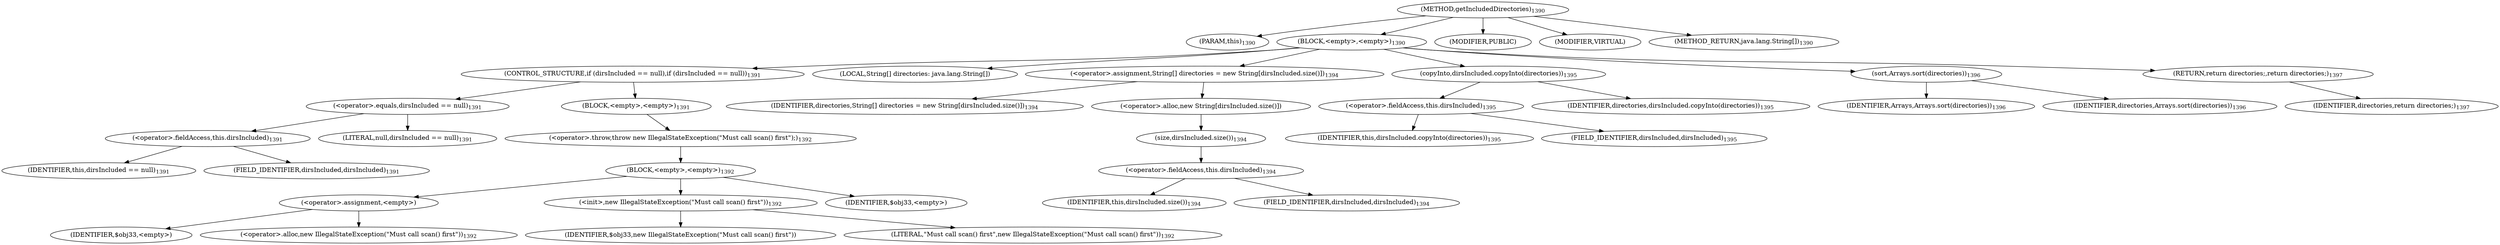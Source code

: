 digraph "getIncludedDirectories" {  
"2698" [label = <(METHOD,getIncludedDirectories)<SUB>1390</SUB>> ]
"2699" [label = <(PARAM,this)<SUB>1390</SUB>> ]
"2700" [label = <(BLOCK,&lt;empty&gt;,&lt;empty&gt;)<SUB>1390</SUB>> ]
"2701" [label = <(CONTROL_STRUCTURE,if (dirsIncluded == null),if (dirsIncluded == null))<SUB>1391</SUB>> ]
"2702" [label = <(&lt;operator&gt;.equals,dirsIncluded == null)<SUB>1391</SUB>> ]
"2703" [label = <(&lt;operator&gt;.fieldAccess,this.dirsIncluded)<SUB>1391</SUB>> ]
"2704" [label = <(IDENTIFIER,this,dirsIncluded == null)<SUB>1391</SUB>> ]
"2705" [label = <(FIELD_IDENTIFIER,dirsIncluded,dirsIncluded)<SUB>1391</SUB>> ]
"2706" [label = <(LITERAL,null,dirsIncluded == null)<SUB>1391</SUB>> ]
"2707" [label = <(BLOCK,&lt;empty&gt;,&lt;empty&gt;)<SUB>1391</SUB>> ]
"2708" [label = <(&lt;operator&gt;.throw,throw new IllegalStateException(&quot;Must call scan() first&quot;);)<SUB>1392</SUB>> ]
"2709" [label = <(BLOCK,&lt;empty&gt;,&lt;empty&gt;)<SUB>1392</SUB>> ]
"2710" [label = <(&lt;operator&gt;.assignment,&lt;empty&gt;)> ]
"2711" [label = <(IDENTIFIER,$obj33,&lt;empty&gt;)> ]
"2712" [label = <(&lt;operator&gt;.alloc,new IllegalStateException(&quot;Must call scan() first&quot;))<SUB>1392</SUB>> ]
"2713" [label = <(&lt;init&gt;,new IllegalStateException(&quot;Must call scan() first&quot;))<SUB>1392</SUB>> ]
"2714" [label = <(IDENTIFIER,$obj33,new IllegalStateException(&quot;Must call scan() first&quot;))> ]
"2715" [label = <(LITERAL,&quot;Must call scan() first&quot;,new IllegalStateException(&quot;Must call scan() first&quot;))<SUB>1392</SUB>> ]
"2716" [label = <(IDENTIFIER,$obj33,&lt;empty&gt;)> ]
"2717" [label = <(LOCAL,String[] directories: java.lang.String[])> ]
"2718" [label = <(&lt;operator&gt;.assignment,String[] directories = new String[dirsIncluded.size()])<SUB>1394</SUB>> ]
"2719" [label = <(IDENTIFIER,directories,String[] directories = new String[dirsIncluded.size()])<SUB>1394</SUB>> ]
"2720" [label = <(&lt;operator&gt;.alloc,new String[dirsIncluded.size()])> ]
"2721" [label = <(size,dirsIncluded.size())<SUB>1394</SUB>> ]
"2722" [label = <(&lt;operator&gt;.fieldAccess,this.dirsIncluded)<SUB>1394</SUB>> ]
"2723" [label = <(IDENTIFIER,this,dirsIncluded.size())<SUB>1394</SUB>> ]
"2724" [label = <(FIELD_IDENTIFIER,dirsIncluded,dirsIncluded)<SUB>1394</SUB>> ]
"2725" [label = <(copyInto,dirsIncluded.copyInto(directories))<SUB>1395</SUB>> ]
"2726" [label = <(&lt;operator&gt;.fieldAccess,this.dirsIncluded)<SUB>1395</SUB>> ]
"2727" [label = <(IDENTIFIER,this,dirsIncluded.copyInto(directories))<SUB>1395</SUB>> ]
"2728" [label = <(FIELD_IDENTIFIER,dirsIncluded,dirsIncluded)<SUB>1395</SUB>> ]
"2729" [label = <(IDENTIFIER,directories,dirsIncluded.copyInto(directories))<SUB>1395</SUB>> ]
"2730" [label = <(sort,Arrays.sort(directories))<SUB>1396</SUB>> ]
"2731" [label = <(IDENTIFIER,Arrays,Arrays.sort(directories))<SUB>1396</SUB>> ]
"2732" [label = <(IDENTIFIER,directories,Arrays.sort(directories))<SUB>1396</SUB>> ]
"2733" [label = <(RETURN,return directories;,return directories;)<SUB>1397</SUB>> ]
"2734" [label = <(IDENTIFIER,directories,return directories;)<SUB>1397</SUB>> ]
"2735" [label = <(MODIFIER,PUBLIC)> ]
"2736" [label = <(MODIFIER,VIRTUAL)> ]
"2737" [label = <(METHOD_RETURN,java.lang.String[])<SUB>1390</SUB>> ]
  "2698" -> "2699" 
  "2698" -> "2700" 
  "2698" -> "2735" 
  "2698" -> "2736" 
  "2698" -> "2737" 
  "2700" -> "2701" 
  "2700" -> "2717" 
  "2700" -> "2718" 
  "2700" -> "2725" 
  "2700" -> "2730" 
  "2700" -> "2733" 
  "2701" -> "2702" 
  "2701" -> "2707" 
  "2702" -> "2703" 
  "2702" -> "2706" 
  "2703" -> "2704" 
  "2703" -> "2705" 
  "2707" -> "2708" 
  "2708" -> "2709" 
  "2709" -> "2710" 
  "2709" -> "2713" 
  "2709" -> "2716" 
  "2710" -> "2711" 
  "2710" -> "2712" 
  "2713" -> "2714" 
  "2713" -> "2715" 
  "2718" -> "2719" 
  "2718" -> "2720" 
  "2720" -> "2721" 
  "2721" -> "2722" 
  "2722" -> "2723" 
  "2722" -> "2724" 
  "2725" -> "2726" 
  "2725" -> "2729" 
  "2726" -> "2727" 
  "2726" -> "2728" 
  "2730" -> "2731" 
  "2730" -> "2732" 
  "2733" -> "2734" 
}
